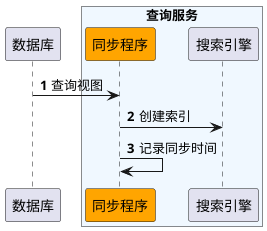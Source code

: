@startuml
'https://plantuml.com/sequence-diagram
autonumber
participant "数据库" as db
box "查询服务" #AliceBlue
participant "同步程序" as service #orange
participant "搜索引擎" as search
end box
db -> service :查询视图
service -> search :创建索引
service -> service:记录同步时间
@enduml
